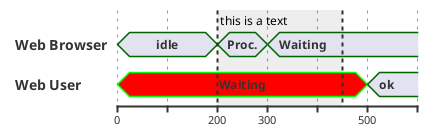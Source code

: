 {
  "sha1": "pzcgpgddxpy8ddhs6gj8jkip3xkn2ph",
  "insertion": {
    "when": "2024-06-04T17:28:41.901Z",
    "url": "https://forum.plantuml.net/10868/highlighted-periods-in-timing-diagrams",
    "user": "plantuml@gmail.com"
  }
}
@startuml
mode compact
concise "Web Browser" as WB
concise "Web User" as WU

@WB
0 is idle
+200 is Proc.
+100 is Waiting

@WU
0 is Waiting #red;line:00FF00
+500 is ok


highlight 200 to 450 : this is a text

@enduml
